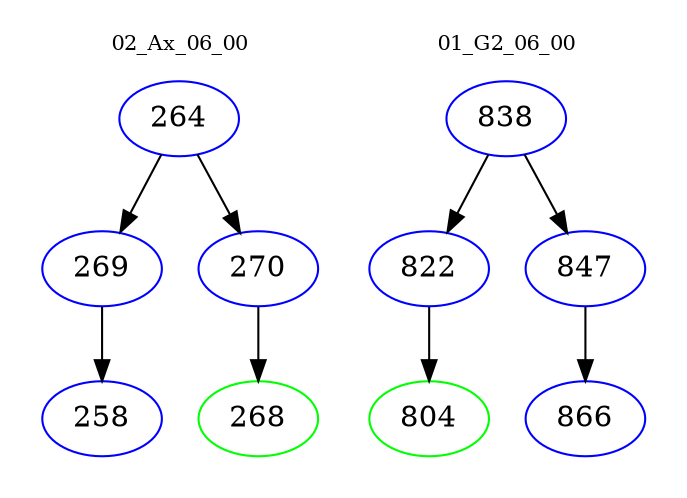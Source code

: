 digraph{
subgraph cluster_0 {
color = white
label = "02_Ax_06_00";
fontsize=10;
T0_264 [label="264", color="blue"]
T0_264 -> T0_269 [color="black"]
T0_269 [label="269", color="blue"]
T0_269 -> T0_258 [color="black"]
T0_258 [label="258", color="blue"]
T0_264 -> T0_270 [color="black"]
T0_270 [label="270", color="blue"]
T0_270 -> T0_268 [color="black"]
T0_268 [label="268", color="green"]
}
subgraph cluster_1 {
color = white
label = "01_G2_06_00";
fontsize=10;
T1_838 [label="838", color="blue"]
T1_838 -> T1_822 [color="black"]
T1_822 [label="822", color="blue"]
T1_822 -> T1_804 [color="black"]
T1_804 [label="804", color="green"]
T1_838 -> T1_847 [color="black"]
T1_847 [label="847", color="blue"]
T1_847 -> T1_866 [color="black"]
T1_866 [label="866", color="blue"]
}
}
